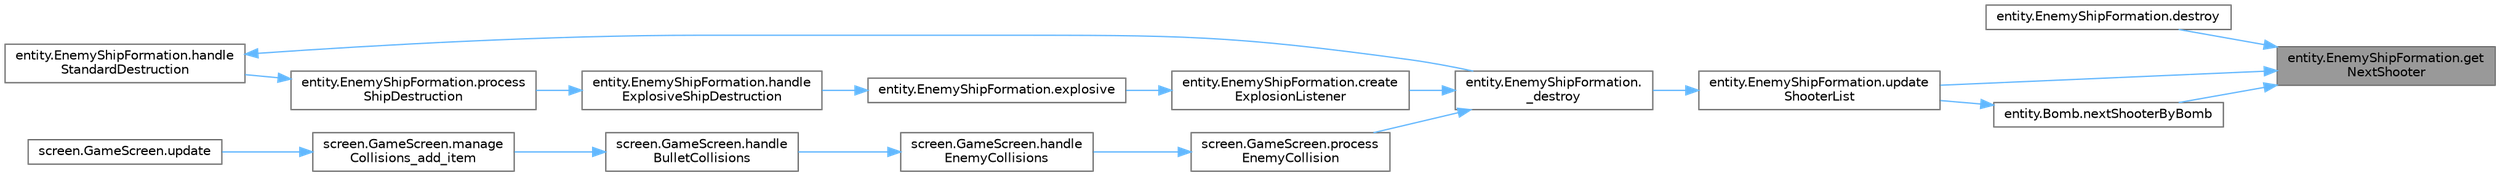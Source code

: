 digraph "entity.EnemyShipFormation.getNextShooter"
{
 // LATEX_PDF_SIZE
  bgcolor="transparent";
  edge [fontname=Helvetica,fontsize=10,labelfontname=Helvetica,labelfontsize=10];
  node [fontname=Helvetica,fontsize=10,shape=box,height=0.2,width=0.4];
  rankdir="RL";
  Node1 [id="Node000001",label="entity.EnemyShipFormation.get\lNextShooter",height=0.2,width=0.4,color="gray40", fillcolor="grey60", style="filled", fontcolor="black",tooltip="Gets the ship on a given column that will be in charge of shooting."];
  Node1 -> Node2 [id="edge1_Node000001_Node000002",dir="back",color="steelblue1",style="solid",tooltip=" "];
  Node2 [id="Node000002",label="entity.EnemyShipFormation.destroy",height=0.2,width=0.4,color="grey40", fillcolor="white", style="filled",URL="$classentity_1_1_enemy_ship_formation.html#a6c7e9726d2340a498c24f35490e41df8",tooltip="Destroys a ship."];
  Node1 -> Node3 [id="edge2_Node000001_Node000003",dir="back",color="steelblue1",style="solid",tooltip=" "];
  Node3 [id="Node000003",label="entity.Bomb.nextShooterByBomb",height=0.2,width=0.4,color="grey40", fillcolor="white", style="filled",URL="$classentity_1_1_bomb.html#a2d12331bb57c57e906a1abbccac5eeda",tooltip=" "];
  Node3 -> Node4 [id="edge3_Node000003_Node000004",dir="back",color="steelblue1",style="solid",tooltip=" "];
  Node4 [id="Node000004",label="entity.EnemyShipFormation.update\lShooterList",height=0.2,width=0.4,color="grey40", fillcolor="white", style="filled",URL="$classentity_1_1_enemy_ship_formation.html#a9e4f09149c20b045c13700323651c77e",tooltip=" "];
  Node4 -> Node5 [id="edge4_Node000004_Node000005",dir="back",color="steelblue1",style="solid",tooltip=" "];
  Node5 [id="Node000005",label="entity.EnemyShipFormation.\l_destroy",height=0.2,width=0.4,color="grey40", fillcolor="white", style="filled",URL="$classentity_1_1_enemy_ship_formation.html#aaf51727a5bd3b68f8fb8523d4b7bf3ea",tooltip="When EnemyShip is hit, its HP decrease by 1, and if the HP reaches 0, the ship is destroyed."];
  Node5 -> Node6 [id="edge5_Node000005_Node000006",dir="back",color="steelblue1",style="solid",tooltip=" "];
  Node6 [id="Node000006",label="entity.EnemyShipFormation.create\lExplosionListener",height=0.2,width=0.4,color="grey40", fillcolor="white", style="filled",URL="$classentity_1_1_enemy_ship_formation.html#a3c917e5861e940e183419ec3356fa2d3",tooltip=" "];
  Node6 -> Node7 [id="edge6_Node000006_Node000007",dir="back",color="steelblue1",style="solid",tooltip=" "];
  Node7 [id="Node000007",label="entity.EnemyShipFormation.explosive",height=0.2,width=0.4,color="grey40", fillcolor="white", style="filled",URL="$classentity_1_1_enemy_ship_formation.html#ad8676ce8b832d61f3b7d9c0989cb1e97",tooltip="A function that explosive up, down, left, and right when an explosive EnemyShip dies."];
  Node7 -> Node8 [id="edge7_Node000007_Node000008",dir="back",color="steelblue1",style="solid",tooltip=" "];
  Node8 [id="Node000008",label="entity.EnemyShipFormation.handle\lExplosiveShipDestruction",height=0.2,width=0.4,color="grey40", fillcolor="white", style="filled",URL="$classentity_1_1_enemy_ship_formation.html#a695de08faa9695c26d2f8f2d1d491560",tooltip=" "];
  Node8 -> Node9 [id="edge8_Node000008_Node000009",dir="back",color="steelblue1",style="solid",tooltip=" "];
  Node9 [id="Node000009",label="entity.EnemyShipFormation.process\lShipDestruction",height=0.2,width=0.4,color="grey40", fillcolor="white", style="filled",URL="$classentity_1_1_enemy_ship_formation.html#af852f8b09aeb0532701aad312a341f10",tooltip=" "];
  Node9 -> Node10 [id="edge9_Node000009_Node000010",dir="back",color="steelblue1",style="solid",tooltip=" "];
  Node10 [id="Node000010",label="entity.EnemyShipFormation.handle\lStandardDestruction",height=0.2,width=0.4,color="grey40", fillcolor="white", style="filled",URL="$classentity_1_1_enemy_ship_formation.html#ace75d4809eb81b70b9b4d076937867e5",tooltip=" "];
  Node10 -> Node5 [id="edge10_Node000010_Node000005",dir="back",color="steelblue1",style="solid",tooltip=" "];
  Node5 -> Node11 [id="edge11_Node000005_Node000011",dir="back",color="steelblue1",style="solid",tooltip=" "];
  Node11 [id="Node000011",label="screen.GameScreen.process\lEnemyCollision",height=0.2,width=0.4,color="grey40", fillcolor="white", style="filled",URL="$classscreen_1_1_game_screen.html#a22cbc570dfbcfcb8b266be01b13164ee",tooltip=" "];
  Node11 -> Node12 [id="edge12_Node000011_Node000012",dir="back",color="steelblue1",style="solid",tooltip=" "];
  Node12 [id="Node000012",label="screen.GameScreen.handle\lEnemyCollisions",height=0.2,width=0.4,color="grey40", fillcolor="white", style="filled",URL="$classscreen_1_1_game_screen.html#af124aabf618c13024b2b60137927c2fb",tooltip=" "];
  Node12 -> Node13 [id="edge13_Node000012_Node000013",dir="back",color="steelblue1",style="solid",tooltip=" "];
  Node13 [id="Node000013",label="screen.GameScreen.handle\lBulletCollisions",height=0.2,width=0.4,color="grey40", fillcolor="white", style="filled",URL="$classscreen_1_1_game_screen.html#af6ce22d045fc5614a16a76ce73331295",tooltip=" "];
  Node13 -> Node14 [id="edge14_Node000013_Node000014",dir="back",color="steelblue1",style="solid",tooltip=" "];
  Node14 [id="Node000014",label="screen.GameScreen.manage\lCollisions_add_item",height=0.2,width=0.4,color="grey40", fillcolor="white", style="filled",URL="$classscreen_1_1_game_screen.html#a20e6975baf2786217ea22eabdcc4f3ce",tooltip="Manages collisions between bullets and ships."];
  Node14 -> Node15 [id="edge15_Node000014_Node000015",dir="back",color="steelblue1",style="solid",tooltip=" "];
  Node15 [id="Node000015",label="screen.GameScreen.update",height=0.2,width=0.4,color="grey40", fillcolor="white", style="filled",URL="$classscreen_1_1_game_screen.html#aea54bbc0cb5c6990c159be77532b94e0",tooltip="Updates the elements on screen and checks for events."];
  Node1 -> Node4 [id="edge16_Node000001_Node000004",dir="back",color="steelblue1",style="solid",tooltip=" "];
}
